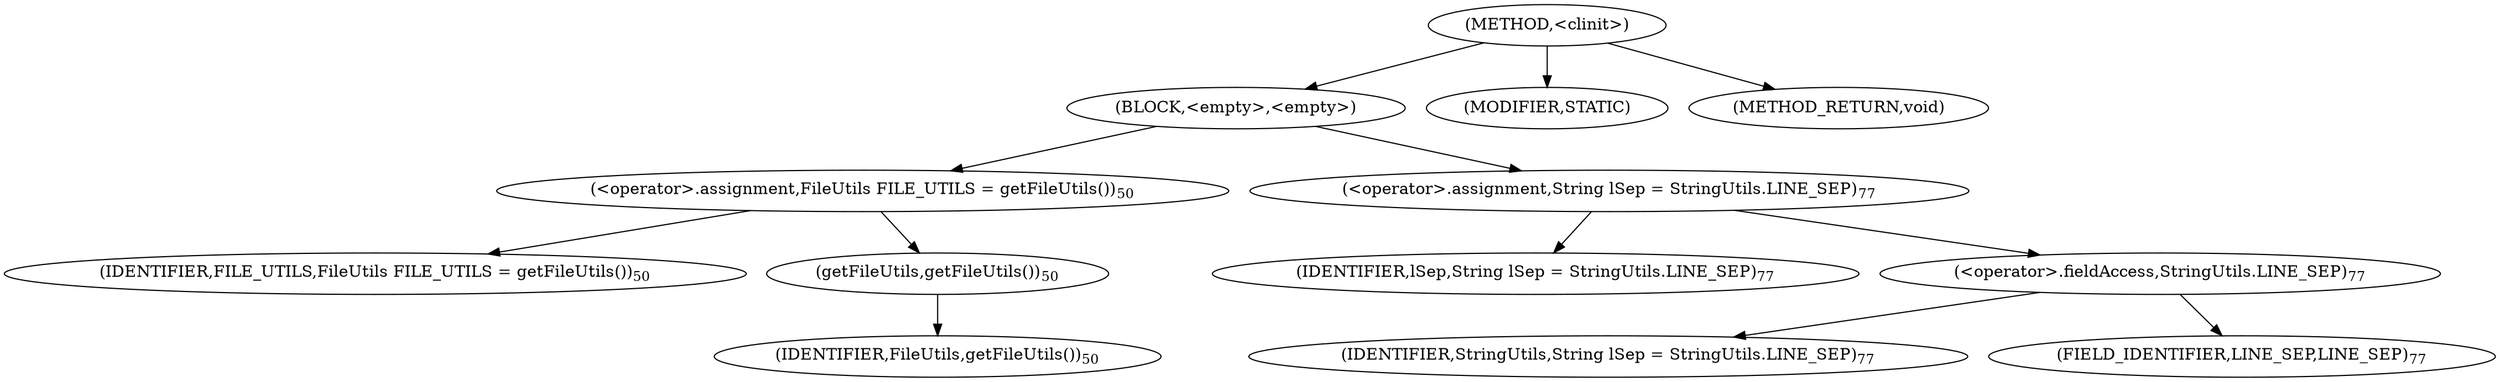 digraph "&lt;clinit&gt;" {  
"1677" [label = <(METHOD,&lt;clinit&gt;)> ]
"1678" [label = <(BLOCK,&lt;empty&gt;,&lt;empty&gt;)> ]
"1679" [label = <(&lt;operator&gt;.assignment,FileUtils FILE_UTILS = getFileUtils())<SUB>50</SUB>> ]
"1680" [label = <(IDENTIFIER,FILE_UTILS,FileUtils FILE_UTILS = getFileUtils())<SUB>50</SUB>> ]
"1681" [label = <(getFileUtils,getFileUtils())<SUB>50</SUB>> ]
"1682" [label = <(IDENTIFIER,FileUtils,getFileUtils())<SUB>50</SUB>> ]
"1683" [label = <(&lt;operator&gt;.assignment,String lSep = StringUtils.LINE_SEP)<SUB>77</SUB>> ]
"1684" [label = <(IDENTIFIER,lSep,String lSep = StringUtils.LINE_SEP)<SUB>77</SUB>> ]
"1685" [label = <(&lt;operator&gt;.fieldAccess,StringUtils.LINE_SEP)<SUB>77</SUB>> ]
"1686" [label = <(IDENTIFIER,StringUtils,String lSep = StringUtils.LINE_SEP)<SUB>77</SUB>> ]
"1687" [label = <(FIELD_IDENTIFIER,LINE_SEP,LINE_SEP)<SUB>77</SUB>> ]
"1688" [label = <(MODIFIER,STATIC)> ]
"1689" [label = <(METHOD_RETURN,void)> ]
  "1677" -> "1678" 
  "1677" -> "1688" 
  "1677" -> "1689" 
  "1678" -> "1679" 
  "1678" -> "1683" 
  "1679" -> "1680" 
  "1679" -> "1681" 
  "1681" -> "1682" 
  "1683" -> "1684" 
  "1683" -> "1685" 
  "1685" -> "1686" 
  "1685" -> "1687" 
}
